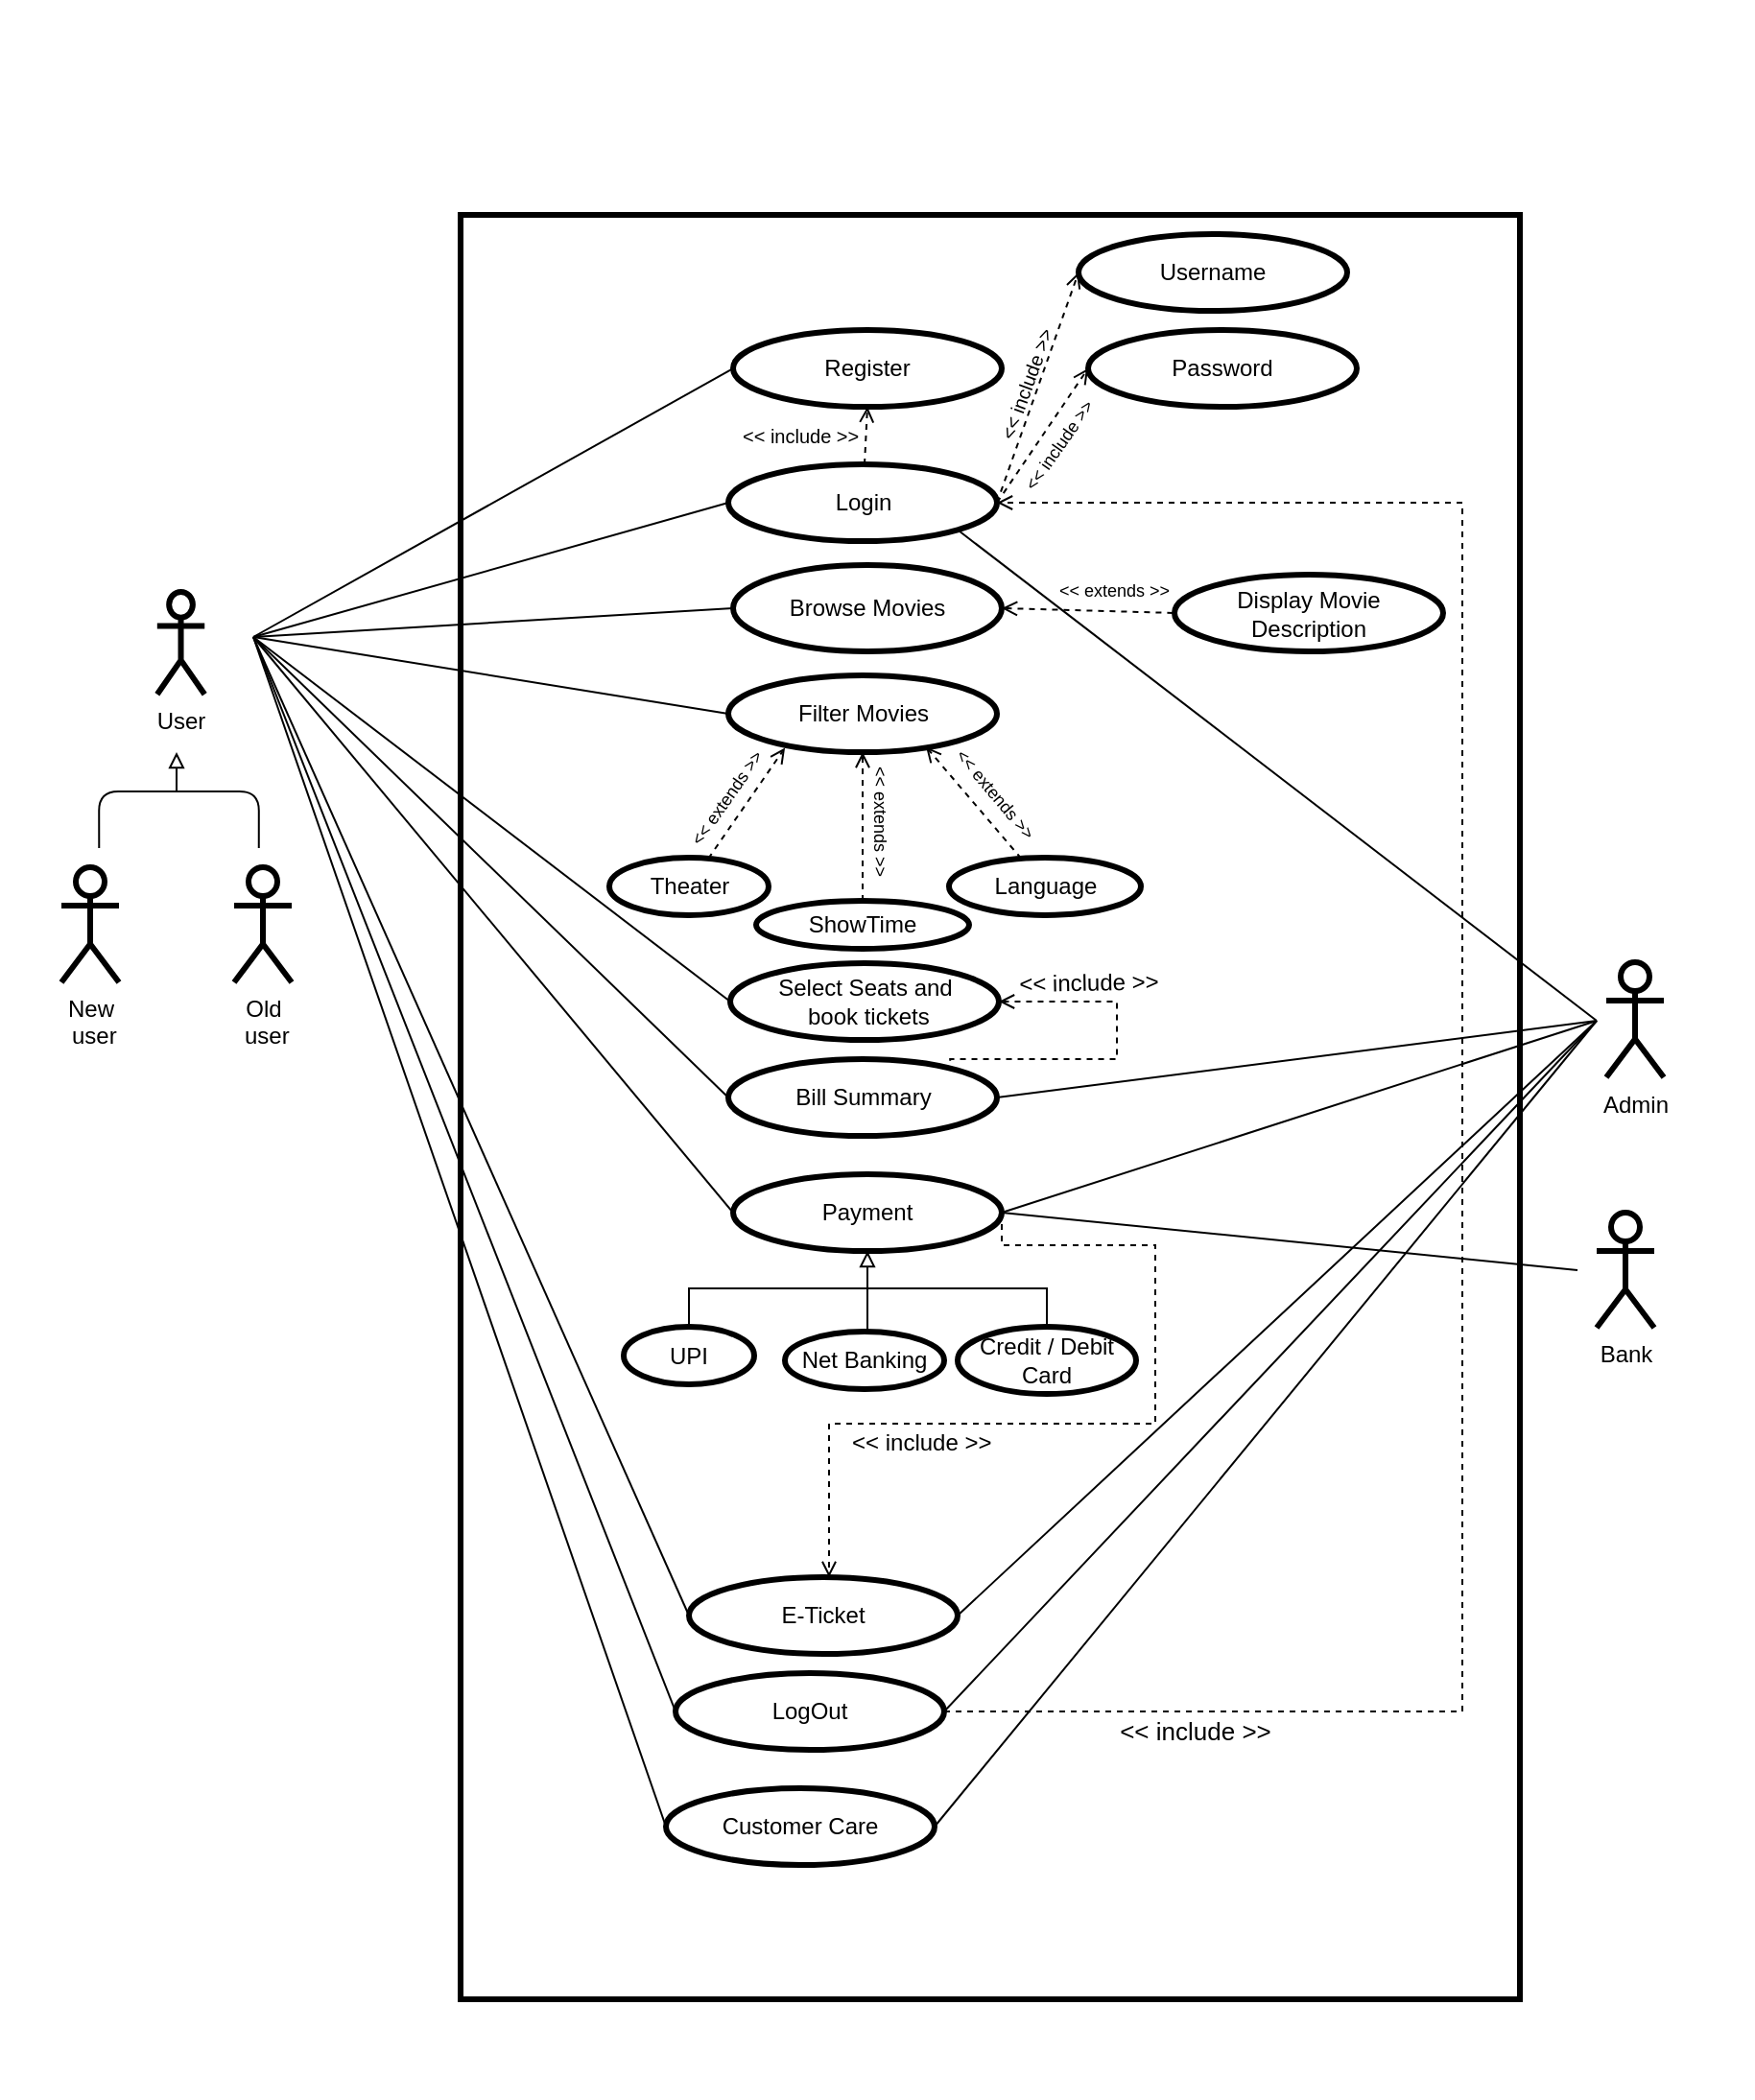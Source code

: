 <mxfile version="12.2.2" type="device" pages="1"><diagram id="XOjdry48mXyV7_b5fMvS" name="Page-1"><mxGraphModel dx="4890" dy="3452" grid="1" gridSize="10" guides="1" tooltips="1" connect="1" arrows="1" fold="1" page="1" pageScale="1" pageWidth="850" pageHeight="1100" math="0" shadow="0"><root><object label="" id="0"><mxCell/></object><mxCell id="1" parent="0"/><mxCell id="2aI3dJoh04dkxuXflUOw-35" value="" style="rounded=0;whiteSpace=wrap;html=1;strokeColor=#FFFFFF;strokeWidth=3;fillColor=none;" parent="1" vertex="1"><mxGeometry x="-40" y="-70" width="910" height="1090" as="geometry"/></mxCell><mxCell id="2aI3dJoh04dkxuXflUOw-33" value="" style="rounded=0;whiteSpace=wrap;html=1;strokeColor=#000000;strokeWidth=3;fillColor=none;" parent="1" vertex="1"><mxGeometry x="198" y="40" width="552" height="930" as="geometry"/></mxCell><mxCell id="tV1g37SZ9LmNmFA0lylJ-17" value="Register" style="ellipse;whiteSpace=wrap;html=1;fillColor=none;strokeWidth=3;" parent="1" vertex="1"><mxGeometry x="340" y="100" width="140" height="40" as="geometry"/></mxCell><mxCell id="tV1g37SZ9LmNmFA0lylJ-70" style="rounded=0;orthogonalLoop=1;jettySize=auto;html=1;startArrow=none;startFill=0;endArrow=none;endFill=0;exitX=0;exitY=0.5;exitDx=0;exitDy=0;" parent="1" source="tV1g37SZ9LmNmFA0lylJ-22" edge="1"><mxGeometry relative="1" as="geometry"><mxPoint x="90" y="260" as="targetPoint"/></mxGeometry></mxCell><mxCell id="tV1g37SZ9LmNmFA0lylJ-71" style="rounded=0;orthogonalLoop=1;jettySize=auto;html=1;startArrow=none;startFill=0;endArrow=none;endFill=0;exitX=1;exitY=0.5;exitDx=0;exitDy=0;" parent="1" source="tV1g37SZ9LmNmFA0lylJ-22" edge="1"><mxGeometry relative="1" as="geometry"><mxPoint x="780" y="590" as="targetPoint"/></mxGeometry></mxCell><mxCell id="tV1g37SZ9LmNmFA0lylJ-72" style="rounded=0;orthogonalLoop=1;jettySize=auto;html=1;startArrow=none;startFill=0;endArrow=none;endFill=0;exitX=1;exitY=0.5;exitDx=0;exitDy=0;" parent="1" source="tV1g37SZ9LmNmFA0lylJ-22" edge="1"><mxGeometry relative="1" as="geometry"><mxPoint x="496" y="770" as="sourcePoint"/><mxPoint x="790" y="460" as="targetPoint"/></mxGeometry></mxCell><mxCell id="2aI3dJoh04dkxuXflUOw-14" style="edgeStyle=orthogonalEdgeStyle;rounded=0;orthogonalLoop=1;jettySize=auto;html=1;dashed=1;startArrow=none;startFill=0;endArrow=open;endFill=0;exitX=1;exitY=0.5;exitDx=0;exitDy=0;" parent="1" source="tV1g37SZ9LmNmFA0lylJ-22" target="tV1g37SZ9LmNmFA0lylJ-29" edge="1"><mxGeometry relative="1" as="geometry"><Array as="points"><mxPoint x="480" y="577"/><mxPoint x="560" y="577"/><mxPoint x="560" y="670"/><mxPoint x="390" y="670"/></Array></mxGeometry></mxCell><mxCell id="tV1g37SZ9LmNmFA0lylJ-22" value="Payment" style="ellipse;whiteSpace=wrap;html=1;fillColor=none;strokeWidth=3;" parent="1" vertex="1"><mxGeometry x="340" y="540" width="140" height="40" as="geometry"/></mxCell><mxCell id="tV1g37SZ9LmNmFA0lylJ-73" style="rounded=0;orthogonalLoop=1;jettySize=auto;html=1;startArrow=none;startFill=0;endArrow=open;endFill=0;entryX=0.5;entryY=1;entryDx=0;entryDy=0;dashed=1;" parent="1" source="tV1g37SZ9LmNmFA0lylJ-23" target="tV1g37SZ9LmNmFA0lylJ-17" edge="1"><mxGeometry relative="1" as="geometry"><mxPoint x="410" y="150" as="targetPoint"/></mxGeometry></mxCell><mxCell id="tV1g37SZ9LmNmFA0lylJ-76" style="edgeStyle=none;rounded=0;orthogonalLoop=1;jettySize=auto;html=1;entryX=0;entryY=0.5;entryDx=0;entryDy=0;dashed=1;startArrow=none;startFill=0;endArrow=open;endFill=0;exitX=1;exitY=0.5;exitDx=0;exitDy=0;" parent="1" source="tV1g37SZ9LmNmFA0lylJ-23" target="tV1g37SZ9LmNmFA0lylJ-74" edge="1"><mxGeometry relative="1" as="geometry"/></mxCell><mxCell id="tV1g37SZ9LmNmFA0lylJ-77" style="edgeStyle=none;rounded=0;orthogonalLoop=1;jettySize=auto;html=1;entryX=0;entryY=0.5;entryDx=0;entryDy=0;dashed=1;startArrow=none;startFill=0;endArrow=open;endFill=0;exitX=1;exitY=0.5;exitDx=0;exitDy=0;" parent="1" source="tV1g37SZ9LmNmFA0lylJ-23" target="tV1g37SZ9LmNmFA0lylJ-75" edge="1"><mxGeometry relative="1" as="geometry"/></mxCell><mxCell id="tV1g37SZ9LmNmFA0lylJ-23" value="Login" style="ellipse;whiteSpace=wrap;html=1;fillColor=none;strokeWidth=3;" parent="1" vertex="1"><mxGeometry x="337.5" y="170" width="140" height="40" as="geometry"/></mxCell><mxCell id="tV1g37SZ9LmNmFA0lylJ-56" style="rounded=0;orthogonalLoop=1;jettySize=auto;html=1;entryX=0;entryY=0.5;entryDx=0;entryDy=0;startArrow=open;startFill=0;endArrow=none;endFill=0;dashed=1;exitX=1;exitY=0.5;exitDx=0;exitDy=0;" parent="1" source="tV1g37SZ9LmNmFA0lylJ-24" target="tV1g37SZ9LmNmFA0lylJ-32" edge="1"><mxGeometry relative="1" as="geometry"/></mxCell><mxCell id="tV1g37SZ9LmNmFA0lylJ-24" value="Browse Movies" style="ellipse;whiteSpace=wrap;html=1;fillColor=none;strokeWidth=3;" parent="1" vertex="1"><mxGeometry x="340" y="222.5" width="140" height="45" as="geometry"/></mxCell><mxCell id="tV1g37SZ9LmNmFA0lylJ-25" value="Bill Summary" style="ellipse;whiteSpace=wrap;html=1;fillColor=none;strokeWidth=3;" parent="1" vertex="1"><mxGeometry x="337.5" y="480" width="140" height="40" as="geometry"/></mxCell><mxCell id="RLNfqwG0adu91AYeYPHb-6" style="edgeStyle=orthogonalEdgeStyle;rounded=0;orthogonalLoop=1;jettySize=auto;html=1;entryX=0.5;entryY=0;entryDx=0;entryDy=0;exitX=0.5;exitY=0;exitDx=0;exitDy=0;endArrow=none;endFill=0;" parent="1" source="tV1g37SZ9LmNmFA0lylJ-26" target="tV1g37SZ9LmNmFA0lylJ-28" edge="1"><mxGeometry relative="1" as="geometry"/></mxCell><mxCell id="tV1g37SZ9LmNmFA0lylJ-26" value="Credit / Debit Card" style="ellipse;whiteSpace=wrap;html=1;fillColor=none;strokeWidth=3;" parent="1" vertex="1"><mxGeometry x="457" y="619.5" width="93" height="35" as="geometry"/></mxCell><mxCell id="tV1g37SZ9LmNmFA0lylJ-84" value="" style="edgeStyle=orthogonalEdgeStyle;rounded=0;orthogonalLoop=1;jettySize=auto;html=1;startArrow=none;startFill=0;endArrow=block;endFill=0;fontSize=10;exitX=0.5;exitY=0;exitDx=0;exitDy=0;" parent="1" source="tV1g37SZ9LmNmFA0lylJ-27" target="tV1g37SZ9LmNmFA0lylJ-22" edge="1"><mxGeometry relative="1" as="geometry"><mxPoint x="412.5" y="480" as="sourcePoint"/><Array as="points"><mxPoint x="410" y="622"/></Array></mxGeometry></mxCell><mxCell id="tV1g37SZ9LmNmFA0lylJ-27" value="Net Banking" style="ellipse;whiteSpace=wrap;html=1;fillColor=none;strokeWidth=3;" parent="1" vertex="1"><mxGeometry x="367" y="622" width="83" height="30" as="geometry"/></mxCell><mxCell id="tV1g37SZ9LmNmFA0lylJ-28" value="UPI" style="ellipse;whiteSpace=wrap;html=1;fillColor=none;strokeWidth=3;" parent="1" vertex="1"><mxGeometry x="283" y="619.5" width="68" height="30" as="geometry"/></mxCell><mxCell id="tV1g37SZ9LmNmFA0lylJ-69" style="rounded=0;orthogonalLoop=1;jettySize=auto;html=1;startArrow=none;startFill=0;endArrow=none;endFill=0;exitX=1;exitY=0.5;exitDx=0;exitDy=0;" parent="1" source="tV1g37SZ9LmNmFA0lylJ-29" edge="1"><mxGeometry relative="1" as="geometry"><mxPoint x="790" y="460" as="targetPoint"/></mxGeometry></mxCell><mxCell id="tV1g37SZ9LmNmFA0lylJ-29" value="E-Ticket" style="ellipse;whiteSpace=wrap;html=1;fillColor=none;strokeWidth=3;" parent="1" vertex="1"><mxGeometry x="317" y="750" width="140" height="40" as="geometry"/></mxCell><mxCell id="tV1g37SZ9LmNmFA0lylJ-83" style="rounded=0;orthogonalLoop=1;jettySize=auto;html=1;startArrow=none;startFill=0;endArrow=none;endFill=0;fontSize=10;exitX=1;exitY=0.5;exitDx=0;exitDy=0;" parent="1" source="tV1g37SZ9LmNmFA0lylJ-30" edge="1"><mxGeometry relative="1" as="geometry"><mxPoint x="790" y="460" as="targetPoint"/></mxGeometry></mxCell><mxCell id="2aI3dJoh04dkxuXflUOw-37" style="edgeStyle=orthogonalEdgeStyle;rounded=0;orthogonalLoop=1;jettySize=auto;html=1;dashed=1;startArrow=none;startFill=0;endArrow=open;endFill=0;entryX=1;entryY=0.5;entryDx=0;entryDy=0;" parent="1" source="tV1g37SZ9LmNmFA0lylJ-30" target="tV1g37SZ9LmNmFA0lylJ-23" edge="1"><mxGeometry relative="1" as="geometry"><mxPoint x="478" y="190" as="targetPoint"/><Array as="points"><mxPoint x="720" y="820"/><mxPoint x="720" y="190"/></Array></mxGeometry></mxCell><mxCell id="tV1g37SZ9LmNmFA0lylJ-30" value="LogOut" style="ellipse;whiteSpace=wrap;html=1;fillColor=none;strokeWidth=3;" parent="1" vertex="1"><mxGeometry x="310" y="800" width="140" height="40" as="geometry"/></mxCell><mxCell id="tV1g37SZ9LmNmFA0lylJ-68" style="rounded=0;orthogonalLoop=1;jettySize=auto;html=1;startArrow=none;startFill=0;endArrow=none;endFill=0;exitX=0;exitY=0.5;exitDx=0;exitDy=0;" parent="1" source="tV1g37SZ9LmNmFA0lylJ-31" edge="1"><mxGeometry relative="1" as="geometry"><mxPoint x="90" y="260" as="targetPoint"/></mxGeometry></mxCell><mxCell id="2aI3dJoh04dkxuXflUOw-19" style="edgeStyle=orthogonalEdgeStyle;rounded=0;orthogonalLoop=1;jettySize=auto;html=1;dashed=1;startArrow=open;startFill=0;endArrow=none;endFill=0;entryX=0.826;entryY=0.138;entryDx=0;entryDy=0;entryPerimeter=0;" parent="1" source="tV1g37SZ9LmNmFA0lylJ-31" target="tV1g37SZ9LmNmFA0lylJ-25" edge="1"><mxGeometry relative="1" as="geometry"><mxPoint x="473" y="489" as="targetPoint"/><Array as="points"><mxPoint x="540" y="450"/><mxPoint x="540" y="480"/><mxPoint x="453" y="480"/></Array></mxGeometry></mxCell><mxCell id="tV1g37SZ9LmNmFA0lylJ-31" value="Select Seats and&lt;br&gt;&amp;nbsp;book tickets" style="ellipse;whiteSpace=wrap;html=1;fillColor=none;strokeWidth=3;" parent="1" vertex="1"><mxGeometry x="338.5" y="430" width="140" height="40" as="geometry"/></mxCell><mxCell id="tV1g37SZ9LmNmFA0lylJ-32" value="Display Movie Description" style="ellipse;whiteSpace=wrap;html=1;fillColor=none;strokeWidth=3;" parent="1" vertex="1"><mxGeometry x="570" y="227.5" width="140" height="40" as="geometry"/></mxCell><mxCell id="tV1g37SZ9LmNmFA0lylJ-36" value="Filter Movies" style="ellipse;whiteSpace=wrap;html=1;fillColor=none;strokeWidth=3;" parent="1" vertex="1"><mxGeometry x="337.5" y="280" width="140" height="40" as="geometry"/></mxCell><mxCell id="tV1g37SZ9LmNmFA0lylJ-51" style="rounded=0;orthogonalLoop=1;jettySize=auto;html=1;endArrow=open;endFill=0;startArrow=none;startFill=0;entryX=0.5;entryY=1;entryDx=0;entryDy=0;exitX=0.5;exitY=0;exitDx=0;exitDy=0;dashed=1;" parent="1" source="tV1g37SZ9LmNmFA0lylJ-37" target="tV1g37SZ9LmNmFA0lylJ-36" edge="1"><mxGeometry relative="1" as="geometry"><mxPoint x="580.5" y="440" as="targetPoint"/><mxPoint x="407" y="370" as="sourcePoint"/></mxGeometry></mxCell><mxCell id="tV1g37SZ9LmNmFA0lylJ-37" value="ShowTime" style="ellipse;whiteSpace=wrap;html=1;fillColor=none;strokeWidth=3;" parent="1" vertex="1"><mxGeometry x="352" y="397.5" width="111" height="25" as="geometry"/></mxCell><mxCell id="2aI3dJoh04dkxuXflUOw-25" style="rounded=0;orthogonalLoop=1;jettySize=auto;html=1;entryX=0.736;entryY=0.931;entryDx=0;entryDy=0;entryPerimeter=0;dashed=1;startArrow=none;startFill=0;endArrow=open;endFill=0;" parent="1" source="tV1g37SZ9LmNmFA0lylJ-38" target="tV1g37SZ9LmNmFA0lylJ-36" edge="1"><mxGeometry relative="1" as="geometry"/></mxCell><mxCell id="tV1g37SZ9LmNmFA0lylJ-38" value="Language" style="ellipse;whiteSpace=wrap;html=1;fillColor=none;strokeWidth=3;" parent="1" vertex="1"><mxGeometry x="452.5" y="375" width="100" height="30" as="geometry"/></mxCell><mxCell id="2aI3dJoh04dkxuXflUOw-26" style="rounded=0;orthogonalLoop=1;jettySize=auto;html=1;dashed=1;startArrow=none;startFill=0;endArrow=open;endFill=0;entryX=0.211;entryY=0.944;entryDx=0;entryDy=0;entryPerimeter=0;" parent="1" source="tV1g37SZ9LmNmFA0lylJ-39" target="tV1g37SZ9LmNmFA0lylJ-36" edge="1"><mxGeometry relative="1" as="geometry"><mxPoint x="400" y="320" as="targetPoint"/></mxGeometry></mxCell><mxCell id="tV1g37SZ9LmNmFA0lylJ-39" value="Theater" style="ellipse;whiteSpace=wrap;html=1;fillColor=none;strokeWidth=3;" parent="1" vertex="1"><mxGeometry x="275.5" y="375" width="83" height="30" as="geometry"/></mxCell><mxCell id="tV1g37SZ9LmNmFA0lylJ-40" value="Admin" style="shape=umlActor;verticalLabelPosition=bottom;labelBackgroundColor=#ffffff;verticalAlign=top;html=1;outlineConnect=0;fillColor=none;strokeWidth=3;" parent="1" vertex="1"><mxGeometry x="795" y="429.5" width="30" height="60" as="geometry"/></mxCell><mxCell id="tV1g37SZ9LmNmFA0lylJ-42" value="Bank" style="shape=umlActor;verticalLabelPosition=bottom;labelBackgroundColor=#ffffff;verticalAlign=top;html=1;outlineConnect=0;fillColor=none;strokeWidth=3;" parent="1" vertex="1"><mxGeometry x="790" y="560" width="30" height="60" as="geometry"/></mxCell><mxCell id="tV1g37SZ9LmNmFA0lylJ-45" style="rounded=0;orthogonalLoop=1;jettySize=auto;html=1;entryX=0;entryY=0.5;entryDx=0;entryDy=0;endArrow=none;endFill=0;" parent="1" target="tV1g37SZ9LmNmFA0lylJ-17" edge="1"><mxGeometry relative="1" as="geometry"><mxPoint x="90" y="260" as="sourcePoint"/></mxGeometry></mxCell><mxCell id="tV1g37SZ9LmNmFA0lylJ-46" style="rounded=0;orthogonalLoop=1;jettySize=auto;html=1;entryX=0;entryY=0.5;entryDx=0;entryDy=0;endArrow=none;endFill=0;" parent="1" target="tV1g37SZ9LmNmFA0lylJ-23" edge="1"><mxGeometry relative="1" as="geometry"><mxPoint x="90" y="260" as="sourcePoint"/><mxPoint x="390" y="150.0" as="targetPoint"/></mxGeometry></mxCell><mxCell id="tV1g37SZ9LmNmFA0lylJ-48" style="rounded=0;orthogonalLoop=1;jettySize=auto;html=1;entryX=0;entryY=0.5;entryDx=0;entryDy=0;endArrow=none;endFill=0;" parent="1" target="tV1g37SZ9LmNmFA0lylJ-24" edge="1"><mxGeometry relative="1" as="geometry"><mxPoint x="90" y="260" as="sourcePoint"/><mxPoint x="400" y="160.0" as="targetPoint"/></mxGeometry></mxCell><mxCell id="tV1g37SZ9LmNmFA0lylJ-54" style="rounded=0;orthogonalLoop=1;jettySize=auto;html=1;entryX=0;entryY=0.5;entryDx=0;entryDy=0;endArrow=none;endFill=0;" parent="1" target="tV1g37SZ9LmNmFA0lylJ-36" edge="1"><mxGeometry relative="1" as="geometry"><mxPoint x="90" y="260" as="sourcePoint"/><mxPoint x="350" y="245" as="targetPoint"/></mxGeometry></mxCell><mxCell id="tV1g37SZ9LmNmFA0lylJ-59" style="rounded=0;orthogonalLoop=1;jettySize=auto;html=1;entryX=0;entryY=0.5;entryDx=0;entryDy=0;endArrow=none;endFill=0;" parent="1" target="tV1g37SZ9LmNmFA0lylJ-29" edge="1"><mxGeometry relative="1" as="geometry"><mxPoint x="90" y="260" as="sourcePoint"/><mxPoint x="330" y="460" as="targetPoint"/></mxGeometry></mxCell><mxCell id="tV1g37SZ9LmNmFA0lylJ-62" style="rounded=0;orthogonalLoop=1;jettySize=auto;html=1;entryX=0;entryY=0.5;entryDx=0;entryDy=0;endArrow=none;endFill=0;" parent="1" target="tV1g37SZ9LmNmFA0lylJ-30" edge="1"><mxGeometry relative="1" as="geometry"><mxPoint x="90" y="260" as="sourcePoint"/><mxPoint x="340" y="470" as="targetPoint"/></mxGeometry></mxCell><mxCell id="tV1g37SZ9LmNmFA0lylJ-74" value="Username" style="ellipse;whiteSpace=wrap;html=1;fillColor=none;strokeWidth=3;" parent="1" vertex="1"><mxGeometry x="520" y="50" width="140" height="40" as="geometry"/></mxCell><mxCell id="tV1g37SZ9LmNmFA0lylJ-75" value="Password" style="ellipse;whiteSpace=wrap;html=1;fillColor=none;strokeWidth=3;" parent="1" vertex="1"><mxGeometry x="525" y="100" width="140" height="40" as="geometry"/></mxCell><mxCell id="tV1g37SZ9LmNmFA0lylJ-78" value="&amp;lt;&amp;lt; include &amp;gt;&amp;gt;" style="text;html=1;resizable=0;points=[];autosize=1;align=left;verticalAlign=top;spacingTop=-4;rotation=-70;fontSize=10;" parent="1" vertex="1"><mxGeometry x="452.5" y="115" width="80" height="10" as="geometry"/></mxCell><mxCell id="tV1g37SZ9LmNmFA0lylJ-79" value="&lt;font style=&quot;font-size: 9px&quot;&gt;&amp;lt;&amp;lt; include &amp;gt;&amp;gt;&lt;/font&gt;" style="text;html=1;resizable=0;points=[];autosize=1;align=left;verticalAlign=top;spacingTop=-4;rotation=-55;" parent="1" vertex="1"><mxGeometry x="477.5" y="145" width="70" height="20" as="geometry"/></mxCell><mxCell id="tV1g37SZ9LmNmFA0lylJ-82" value="&lt;font style=&quot;font-size: 9px&quot;&gt;&amp;lt;&amp;lt; extends &amp;gt;&amp;gt;&lt;/font&gt;" style="text;html=1;resizable=0;points=[];autosize=1;align=left;verticalAlign=top;spacingTop=-4;rotation=0;" parent="1" vertex="1"><mxGeometry x="507.5" y="225" width="70" height="20" as="geometry"/></mxCell><mxCell id="tV1g37SZ9LmNmFA0lylJ-3" value="User" style="shape=umlActor;verticalLabelPosition=bottom;labelBackgroundColor=#ffffff;verticalAlign=top;html=1;outlineConnect=0;strokeWidth=3;" parent="1" vertex="1"><mxGeometry x="39.912" y="236.5" width="24.706" height="53.333" as="geometry"/></mxCell><mxCell id="tV1g37SZ9LmNmFA0lylJ-7" value="" style="endArrow=none;html=1;edgeStyle=orthogonalEdgeStyle;" parent="1" edge="1"><mxGeometry width="50" height="50" relative="1" as="geometry"><mxPoint x="9.635" y="369.94" as="sourcePoint"/><mxPoint x="92.878" y="369.94" as="targetPoint"/><Array as="points"><mxPoint x="9.635" y="340.5"/><mxPoint x="92.878" y="340.5"/></Array></mxGeometry></mxCell><mxCell id="tV1g37SZ9LmNmFA0lylJ-6" value="" style="endArrow=block;html=1;endFill=0;" parent="1" edge="1"><mxGeometry width="50" height="50" relative="1" as="geometry"><mxPoint x="50" y="340" as="sourcePoint"/><mxPoint x="50" y="320" as="targetPoint"/></mxGeometry></mxCell><mxCell id="RLNfqwG0adu91AYeYPHb-5" style="edgeStyle=none;rounded=0;orthogonalLoop=1;jettySize=auto;html=1;exitX=0.5;exitY=1;exitDx=0;exitDy=0;" parent="1" source="tV1g37SZ9LmNmFA0lylJ-28" target="tV1g37SZ9LmNmFA0lylJ-28" edge="1"><mxGeometry relative="1" as="geometry"/></mxCell><mxCell id="RLNfqwG0adu91AYeYPHb-12" style="rounded=0;orthogonalLoop=1;jettySize=auto;html=1;startArrow=none;startFill=0;endArrow=none;endFill=0;exitX=1;exitY=0.5;exitDx=0;exitDy=0;" parent="1" source="tV1g37SZ9LmNmFA0lylJ-25" edge="1"><mxGeometry relative="1" as="geometry"><mxPoint x="790" y="460" as="targetPoint"/><mxPoint x="487.5" y="580" as="sourcePoint"/></mxGeometry></mxCell><mxCell id="RLNfqwG0adu91AYeYPHb-13" style="rounded=0;orthogonalLoop=1;jettySize=auto;html=1;entryX=0;entryY=0.5;entryDx=0;entryDy=0;endArrow=none;endFill=0;" parent="1" target="tV1g37SZ9LmNmFA0lylJ-25" edge="1"><mxGeometry relative="1" as="geometry"><mxPoint x="90" y="260" as="sourcePoint"/><mxPoint x="347.5" y="580" as="targetPoint"/></mxGeometry></mxCell><mxCell id="2aI3dJoh04dkxuXflUOw-5" style="rounded=0;orthogonalLoop=1;jettySize=auto;html=1;exitX=0;exitY=0.5;exitDx=0;exitDy=0;endArrow=none;endFill=0;" parent="1" source="2aI3dJoh04dkxuXflUOw-4" edge="1"><mxGeometry relative="1" as="geometry"><mxPoint x="90" y="260" as="targetPoint"/></mxGeometry></mxCell><mxCell id="2aI3dJoh04dkxuXflUOw-6" style="edgeStyle=none;rounded=0;orthogonalLoop=1;jettySize=auto;html=1;exitX=1;exitY=0.5;exitDx=0;exitDy=0;endArrow=none;endFill=0;" parent="1" source="2aI3dJoh04dkxuXflUOw-4" edge="1"><mxGeometry relative="1" as="geometry"><mxPoint x="790" y="460" as="targetPoint"/></mxGeometry></mxCell><mxCell id="2aI3dJoh04dkxuXflUOw-4" value="Customer Care" style="ellipse;whiteSpace=wrap;html=1;fillColor=none;strokeWidth=3;" parent="1" vertex="1"><mxGeometry x="305" y="860" width="140" height="40" as="geometry"/></mxCell><mxCell id="2aI3dJoh04dkxuXflUOw-12" value="&amp;lt;&amp;lt; include &amp;gt;&amp;gt;" style="text;html=1;resizable=0;points=[];autosize=1;align=left;verticalAlign=top;spacingTop=-4;rotation=-1;" parent="1" vertex="1"><mxGeometry x="487.5" y="430" width="90" height="20" as="geometry"/></mxCell><mxCell id="2aI3dJoh04dkxuXflUOw-15" value="&amp;lt;&amp;lt; include &amp;gt;&amp;gt;" style="text;html=1;resizable=0;points=[];autosize=1;align=left;verticalAlign=top;spacingTop=-4;" parent="1" vertex="1"><mxGeometry x="400" y="670" width="90" height="20" as="geometry"/></mxCell><mxCell id="2aI3dJoh04dkxuXflUOw-18" value="&lt;font style=&quot;font-size: 10px&quot;&gt;&amp;lt;&amp;lt; include &amp;gt;&amp;gt;&lt;/font&gt;" style="text;html=1;resizable=0;points=[];autosize=1;align=left;verticalAlign=top;spacingTop=-4;" parent="1" vertex="1"><mxGeometry x="342.5" y="145" width="80" height="20" as="geometry"/></mxCell><mxCell id="2aI3dJoh04dkxuXflUOw-20" value="New&lt;br&gt;&amp;nbsp;user" style="shape=umlActor;verticalLabelPosition=bottom;labelBackgroundColor=#ffffff;verticalAlign=top;html=1;outlineConnect=0;fillColor=none;strokeWidth=3;" parent="1" vertex="1"><mxGeometry x="-10" y="380" width="30" height="60" as="geometry"/></mxCell><mxCell id="2aI3dJoh04dkxuXflUOw-23" value="Old&lt;br&gt;&amp;nbsp;user" style="shape=umlActor;verticalLabelPosition=bottom;labelBackgroundColor=#ffffff;verticalAlign=top;html=1;outlineConnect=0;fillColor=none;strokeWidth=3;" parent="1" vertex="1"><mxGeometry x="80" y="380" width="30" height="60" as="geometry"/></mxCell><mxCell id="2aI3dJoh04dkxuXflUOw-27" value="&lt;font style=&quot;font-size: 9px&quot;&gt;&amp;lt;&amp;lt; extends &amp;gt;&amp;gt;&lt;/font&gt;" style="text;html=1;resizable=0;points=[];autosize=1;align=left;verticalAlign=top;spacingTop=-4;rotation=50;" parent="1" vertex="1"><mxGeometry x="445" y="335" width="70" height="20" as="geometry"/></mxCell><mxCell id="2aI3dJoh04dkxuXflUOw-28" value="&lt;font style=&quot;font-size: 9px&quot;&gt;&amp;lt;&amp;lt; extends &amp;gt;&amp;gt;&lt;/font&gt;" style="text;html=1;resizable=0;points=[];autosize=1;align=left;verticalAlign=top;spacingTop=-4;rotation=90;" parent="1" vertex="1"><mxGeometry x="382.5" y="350" width="70" height="20" as="geometry"/></mxCell><mxCell id="2aI3dJoh04dkxuXflUOw-29" value="&lt;font style=&quot;font-size: 9px&quot;&gt;&amp;lt;&amp;lt; extends &amp;gt;&amp;gt;&lt;/font&gt;" style="text;html=1;resizable=0;points=[];autosize=1;align=left;verticalAlign=top;spacingTop=-4;rotation=-55;" parent="1" vertex="1"><mxGeometry x="303.5" y="330" width="70" height="20" as="geometry"/></mxCell><mxCell id="2aI3dJoh04dkxuXflUOw-39" value="&lt;font style=&quot;font-size: 13px&quot;&gt;&amp;lt;&amp;lt; include &amp;gt;&amp;gt;&lt;/font&gt;" style="text;html=1;strokeColor=none;fillColor=none;align=center;verticalAlign=middle;whiteSpace=wrap;rounded=0;" parent="1" vertex="1"><mxGeometry x="540" y="820" width="82" height="20" as="geometry"/></mxCell><mxCell id="2aI3dJoh04dkxuXflUOw-42" style="rounded=0;orthogonalLoop=1;jettySize=auto;html=1;startArrow=none;startFill=0;endArrow=none;endFill=0;exitX=1;exitY=1;exitDx=0;exitDy=0;" parent="1" source="tV1g37SZ9LmNmFA0lylJ-23" edge="1"><mxGeometry relative="1" as="geometry"><mxPoint x="480" y="190" as="sourcePoint"/><mxPoint x="790" y="460" as="targetPoint"/></mxGeometry></mxCell></root></mxGraphModel></diagram></mxfile>
